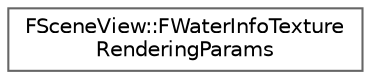 digraph "Graphical Class Hierarchy"
{
 // INTERACTIVE_SVG=YES
 // LATEX_PDF_SIZE
  bgcolor="transparent";
  edge [fontname=Helvetica,fontsize=10,labelfontname=Helvetica,labelfontsize=10];
  node [fontname=Helvetica,fontsize=10,shape=box,height=0.2,width=0.4];
  rankdir="LR";
  Node0 [id="Node000000",label="FSceneView::FWaterInfoTexture\lRenderingParams",height=0.2,width=0.4,color="grey40", fillcolor="white", style="filled",URL="$d0/d6a/structFSceneView_1_1FWaterInfoTextureRenderingParams.html",tooltip=" "];
}
